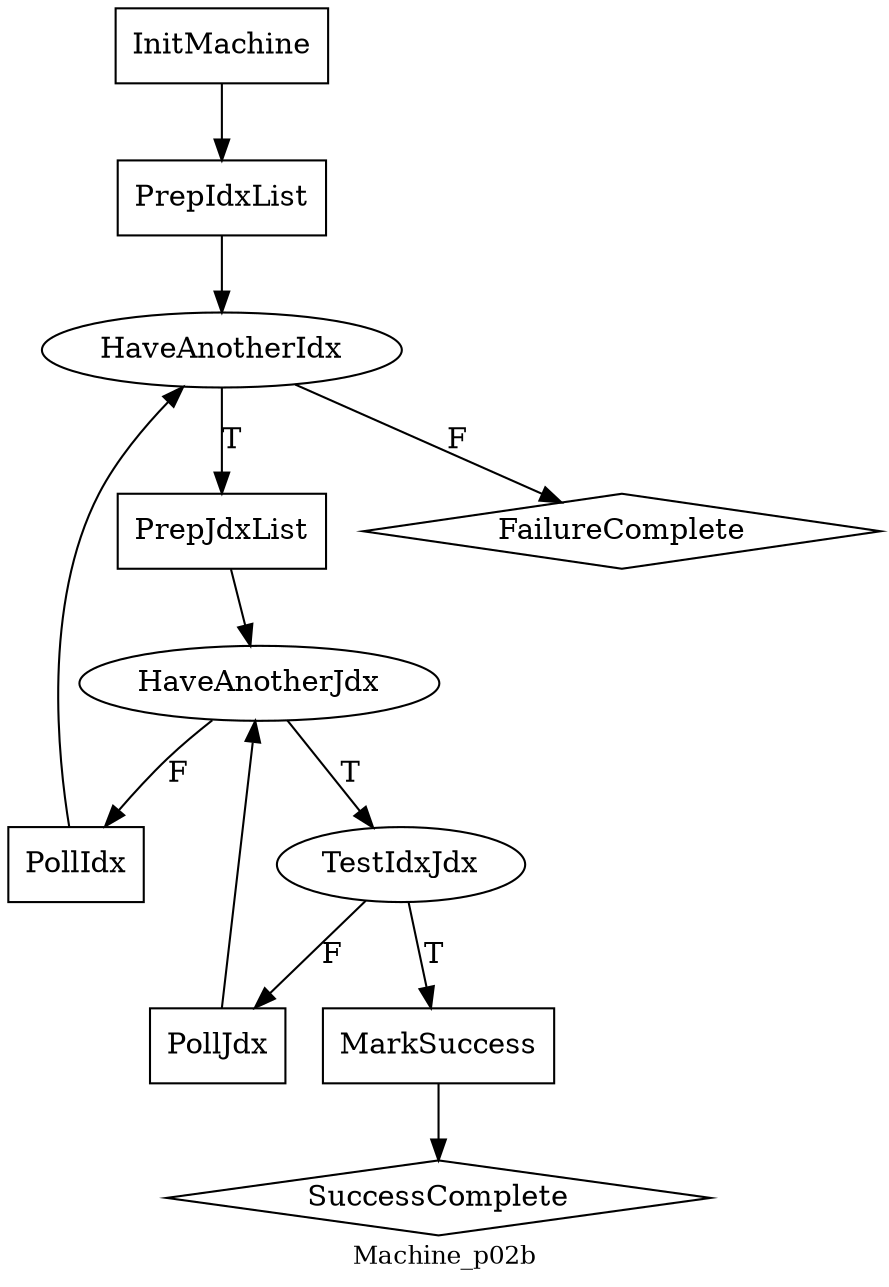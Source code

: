 digraph MyGraphName {
node [shape=box] InitMachine; PrepIdxList; PrepJdxList; PollJdx; PollIdx; MarkSuccess
node [shape=diamond] SuccessComplete; FailureComplete
node [shape=ellipse] HaveAnotherIdx; HaveAnotherJdx; TestIdxJdx
MarkSuccess->SuccessComplete ;
HaveAnotherIdx->PrepJdxList [label=T];
HaveAnotherJdx->TestIdxJdx [label=T];
HaveAnotherJdx->PollIdx [label=F];
PollIdx->HaveAnotherIdx ;
InitMachine->PrepIdxList ;
TestIdxJdx->PollJdx [label=F];
HaveAnotherIdx->FailureComplete [label=F];
PollJdx->HaveAnotherJdx ;
TestIdxJdx->MarkSuccess [label=T];
PrepIdxList->HaveAnotherIdx ;
PrepJdxList->HaveAnotherJdx ;
overlap=false
label=Machine_p02b
fontsize=12
}
